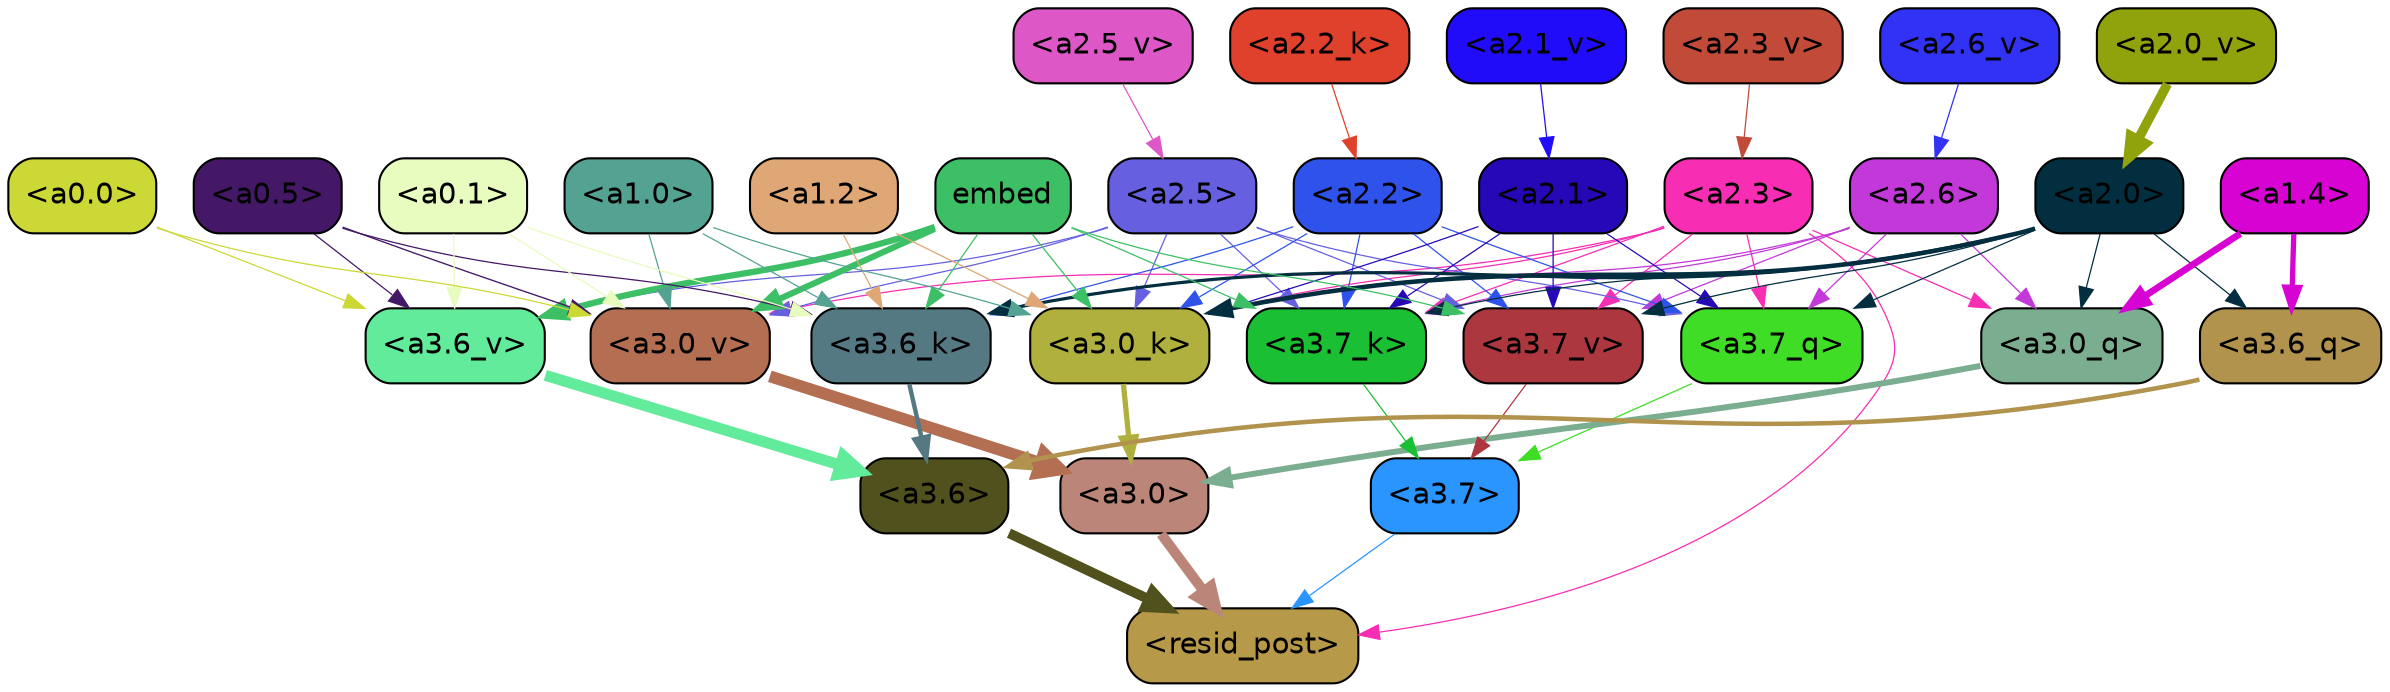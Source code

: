strict digraph "" {
	graph [bgcolor=transparent,
		layout=dot,
		overlap=false,
		splines=true
	];
	"<a3.7>"	[color=black,
		fillcolor="#2a95ff",
		fontname=Helvetica,
		shape=box,
		style="filled, rounded"];
	"<resid_post>"	[color=black,
		fillcolor="#b79a49",
		fontname=Helvetica,
		shape=box,
		style="filled, rounded"];
	"<a3.7>" -> "<resid_post>"	[color="#2a95ff",
		penwidth=0.6];
	"<a3.6>"	[color=black,
		fillcolor="#50511c",
		fontname=Helvetica,
		shape=box,
		style="filled, rounded"];
	"<a3.6>" -> "<resid_post>"	[color="#50511c",
		penwidth=4.753257989883423];
	"<a3.0>"	[color=black,
		fillcolor="#bb8679",
		fontname=Helvetica,
		shape=box,
		style="filled, rounded"];
	"<a3.0>" -> "<resid_post>"	[color="#bb8679",
		penwidth=4.90053927898407];
	"<a2.3>"	[color=black,
		fillcolor="#f72db4",
		fontname=Helvetica,
		shape=box,
		style="filled, rounded"];
	"<a2.3>" -> "<resid_post>"	[color="#f72db4",
		penwidth=0.6];
	"<a3.7_q>"	[color=black,
		fillcolor="#3fdd25",
		fontname=Helvetica,
		shape=box,
		style="filled, rounded"];
	"<a2.3>" -> "<a3.7_q>"	[color="#f72db4",
		penwidth=0.6];
	"<a3.0_q>"	[color=black,
		fillcolor="#7bad91",
		fontname=Helvetica,
		shape=box,
		style="filled, rounded"];
	"<a2.3>" -> "<a3.0_q>"	[color="#f72db4",
		penwidth=0.6];
	"<a3.7_k>"	[color=black,
		fillcolor="#1bbf33",
		fontname=Helvetica,
		shape=box,
		style="filled, rounded"];
	"<a2.3>" -> "<a3.7_k>"	[color="#f72db4",
		penwidth=0.6];
	"<a3.0_k>"	[color=black,
		fillcolor="#afb03d",
		fontname=Helvetica,
		shape=box,
		style="filled, rounded"];
	"<a2.3>" -> "<a3.0_k>"	[color="#f72db4",
		penwidth=0.6];
	"<a3.7_v>"	[color=black,
		fillcolor="#ac373e",
		fontname=Helvetica,
		shape=box,
		style="filled, rounded"];
	"<a2.3>" -> "<a3.7_v>"	[color="#f72db4",
		penwidth=0.6];
	"<a3.0_v>"	[color=black,
		fillcolor="#b46e52",
		fontname=Helvetica,
		shape=box,
		style="filled, rounded"];
	"<a2.3>" -> "<a3.0_v>"	[color="#f72db4",
		penwidth=0.6];
	"<a3.7_q>" -> "<a3.7>"	[color="#3fdd25",
		penwidth=0.6];
	"<a3.6_q>"	[color=black,
		fillcolor="#b1934e",
		fontname=Helvetica,
		shape=box,
		style="filled, rounded"];
	"<a3.6_q>" -> "<a3.6>"	[color="#b1934e",
		penwidth=2.160832464694977];
	"<a3.0_q>" -> "<a3.0>"	[color="#7bad91",
		penwidth=2.870753765106201];
	"<a3.7_k>" -> "<a3.7>"	[color="#1bbf33",
		penwidth=0.6];
	"<a3.6_k>"	[color=black,
		fillcolor="#557982",
		fontname=Helvetica,
		shape=box,
		style="filled, rounded"];
	"<a3.6_k>" -> "<a3.6>"	[color="#557982",
		penwidth=2.13908451795578];
	"<a3.0_k>" -> "<a3.0>"	[color="#afb03d",
		penwidth=2.520303964614868];
	"<a3.7_v>" -> "<a3.7>"	[color="#ac373e",
		penwidth=0.6];
	"<a3.6_v>"	[color=black,
		fillcolor="#62eb9a",
		fontname=Helvetica,
		shape=box,
		style="filled, rounded"];
	"<a3.6_v>" -> "<a3.6>"	[color="#62eb9a",
		penwidth=5.297133803367615];
	"<a3.0_v>" -> "<a3.0>"	[color="#b46e52",
		penwidth=5.680712580680847];
	"<a2.6>"	[color=black,
		fillcolor="#c238d9",
		fontname=Helvetica,
		shape=box,
		style="filled, rounded"];
	"<a2.6>" -> "<a3.7_q>"	[color="#c238d9",
		penwidth=0.6];
	"<a2.6>" -> "<a3.0_q>"	[color="#c238d9",
		penwidth=0.6];
	"<a2.6>" -> "<a3.7_k>"	[color="#c238d9",
		penwidth=0.6];
	"<a2.6>" -> "<a3.0_k>"	[color="#c238d9",
		penwidth=0.6];
	"<a2.6>" -> "<a3.7_v>"	[color="#c238d9",
		penwidth=0.6];
	"<a2.5>"	[color=black,
		fillcolor="#6660e1",
		fontname=Helvetica,
		shape=box,
		style="filled, rounded"];
	"<a2.5>" -> "<a3.7_q>"	[color="#6660e1",
		penwidth=0.6];
	"<a2.5>" -> "<a3.7_k>"	[color="#6660e1",
		penwidth=0.6];
	"<a2.5>" -> "<a3.0_k>"	[color="#6660e1",
		penwidth=0.6];
	"<a2.5>" -> "<a3.7_v>"	[color="#6660e1",
		penwidth=0.6];
	"<a2.5>" -> "<a3.6_v>"	[color="#6660e1",
		penwidth=0.6];
	"<a2.5>" -> "<a3.0_v>"	[color="#6660e1",
		penwidth=0.6];
	"<a2.2>"	[color=black,
		fillcolor="#2f52eb",
		fontname=Helvetica,
		shape=box,
		style="filled, rounded"];
	"<a2.2>" -> "<a3.7_q>"	[color="#2f52eb",
		penwidth=0.6];
	"<a2.2>" -> "<a3.7_k>"	[color="#2f52eb",
		penwidth=0.6];
	"<a2.2>" -> "<a3.6_k>"	[color="#2f52eb",
		penwidth=0.6];
	"<a2.2>" -> "<a3.0_k>"	[color="#2f52eb",
		penwidth=0.6];
	"<a2.2>" -> "<a3.7_v>"	[color="#2f52eb",
		penwidth=0.6];
	"<a2.1>"	[color=black,
		fillcolor="#2608b7",
		fontname=Helvetica,
		shape=box,
		style="filled, rounded"];
	"<a2.1>" -> "<a3.7_q>"	[color="#2608b7",
		penwidth=0.6];
	"<a2.1>" -> "<a3.7_k>"	[color="#2608b7",
		penwidth=0.6];
	"<a2.1>" -> "<a3.0_k>"	[color="#2608b7",
		penwidth=0.6];
	"<a2.1>" -> "<a3.7_v>"	[color="#2608b7",
		penwidth=0.6];
	"<a2.0>"	[color=black,
		fillcolor="#022e3f",
		fontname=Helvetica,
		shape=box,
		style="filled, rounded"];
	"<a2.0>" -> "<a3.7_q>"	[color="#022e3f",
		penwidth=0.6];
	"<a2.0>" -> "<a3.6_q>"	[color="#022e3f",
		penwidth=0.6];
	"<a2.0>" -> "<a3.0_q>"	[color="#022e3f",
		penwidth=0.6];
	"<a2.0>" -> "<a3.7_k>"	[color="#022e3f",
		penwidth=0.6];
	"<a2.0>" -> "<a3.6_k>"	[color="#022e3f",
		penwidth=1.5348684191703796];
	"<a2.0>" -> "<a3.0_k>"	[color="#022e3f",
		penwidth=2.172017753124237];
	"<a2.0>" -> "<a3.7_v>"	[color="#022e3f",
		penwidth=0.6];
	"<a1.4>"	[color=black,
		fillcolor="#d603d2",
		fontname=Helvetica,
		shape=box,
		style="filled, rounded"];
	"<a1.4>" -> "<a3.6_q>"	[color="#d603d2",
		penwidth=2.532623291015625];
	"<a1.4>" -> "<a3.0_q>"	[color="#d603d2",
		penwidth=3.2595192790031433];
	embed	[color=black,
		fillcolor="#3dc065",
		fontname=Helvetica,
		shape=box,
		style="filled, rounded"];
	embed -> "<a3.7_k>"	[color="#3dc065",
		penwidth=0.6];
	embed -> "<a3.6_k>"	[color="#3dc065",
		penwidth=0.6];
	embed -> "<a3.0_k>"	[color="#3dc065",
		penwidth=0.6117386221885681];
	embed -> "<a3.7_v>"	[color="#3dc065",
		penwidth=0.6];
	embed -> "<a3.6_v>"	[color="#3dc065",
		penwidth=3.0186105966567993];
	embed -> "<a3.0_v>"	[color="#3dc065",
		penwidth=2.969020187854767];
	"<a1.2>"	[color=black,
		fillcolor="#dea775",
		fontname=Helvetica,
		shape=box,
		style="filled, rounded"];
	"<a1.2>" -> "<a3.6_k>"	[color="#dea775",
		penwidth=0.6];
	"<a1.2>" -> "<a3.0_k>"	[color="#dea775",
		penwidth=0.6];
	"<a1.0>"	[color=black,
		fillcolor="#54a292",
		fontname=Helvetica,
		shape=box,
		style="filled, rounded"];
	"<a1.0>" -> "<a3.6_k>"	[color="#54a292",
		penwidth=0.6];
	"<a1.0>" -> "<a3.0_k>"	[color="#54a292",
		penwidth=0.6];
	"<a1.0>" -> "<a3.0_v>"	[color="#54a292",
		penwidth=0.6];
	"<a0.5>"	[color=black,
		fillcolor="#441867",
		fontname=Helvetica,
		shape=box,
		style="filled, rounded"];
	"<a0.5>" -> "<a3.6_k>"	[color="#441867",
		penwidth=0.6];
	"<a0.5>" -> "<a3.6_v>"	[color="#441867",
		penwidth=0.6];
	"<a0.5>" -> "<a3.0_v>"	[color="#441867",
		penwidth=0.6409564018249512];
	"<a0.1>"	[color=black,
		fillcolor="#e8fcbf",
		fontname=Helvetica,
		shape=box,
		style="filled, rounded"];
	"<a0.1>" -> "<a3.6_k>"	[color="#e8fcbf",
		penwidth=0.6];
	"<a0.1>" -> "<a3.6_v>"	[color="#e8fcbf",
		penwidth=0.6];
	"<a0.1>" -> "<a3.0_v>"	[color="#e8fcbf",
		penwidth=0.6];
	"<a0.0>"	[color=black,
		fillcolor="#ccd836",
		fontname=Helvetica,
		shape=box,
		style="filled, rounded"];
	"<a0.0>" -> "<a3.6_v>"	[color="#ccd836",
		penwidth=0.6];
	"<a0.0>" -> "<a3.0_v>"	[color="#ccd836",
		penwidth=0.6];
	"<a2.2_k>"	[color=black,
		fillcolor="#e0412c",
		fontname=Helvetica,
		shape=box,
		style="filled, rounded"];
	"<a2.2_k>" -> "<a2.2>"	[color="#e0412c",
		penwidth=0.6];
	"<a2.6_v>"	[color=black,
		fillcolor="#3132f4",
		fontname=Helvetica,
		shape=box,
		style="filled, rounded"];
	"<a2.6_v>" -> "<a2.6>"	[color="#3132f4",
		penwidth=0.6];
	"<a2.5_v>"	[color=black,
		fillcolor="#de57c7",
		fontname=Helvetica,
		shape=box,
		style="filled, rounded"];
	"<a2.5_v>" -> "<a2.5>"	[color="#de57c7",
		penwidth=0.6];
	"<a2.3_v>"	[color=black,
		fillcolor="#c14a38",
		fontname=Helvetica,
		shape=box,
		style="filled, rounded"];
	"<a2.3_v>" -> "<a2.3>"	[color="#c14a38",
		penwidth=0.6];
	"<a2.1_v>"	[color=black,
		fillcolor="#200cf8",
		fontname=Helvetica,
		shape=box,
		style="filled, rounded"];
	"<a2.1_v>" -> "<a2.1>"	[color="#200cf8",
		penwidth=0.6];
	"<a2.0_v>"	[color=black,
		fillcolor="#90a30c",
		fontname=Helvetica,
		shape=box,
		style="filled, rounded"];
	"<a2.0_v>" -> "<a2.0>"	[color="#90a30c",
		penwidth=4.592647075653076];
}
